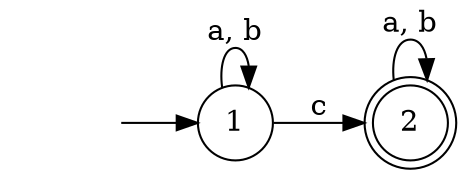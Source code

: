 digraph finite_state_machine {
	rankdir=LR;
	node [shape = doublecircle];  2;
	node [shape = circle];
	"" [shape = none];"" [shape = none];
	"" -> 1;
	1 -> 1 [label = "a, b"];
	1 -> 2 [label = "c"];
	2 -> 2 [label = "a, b"];
}
